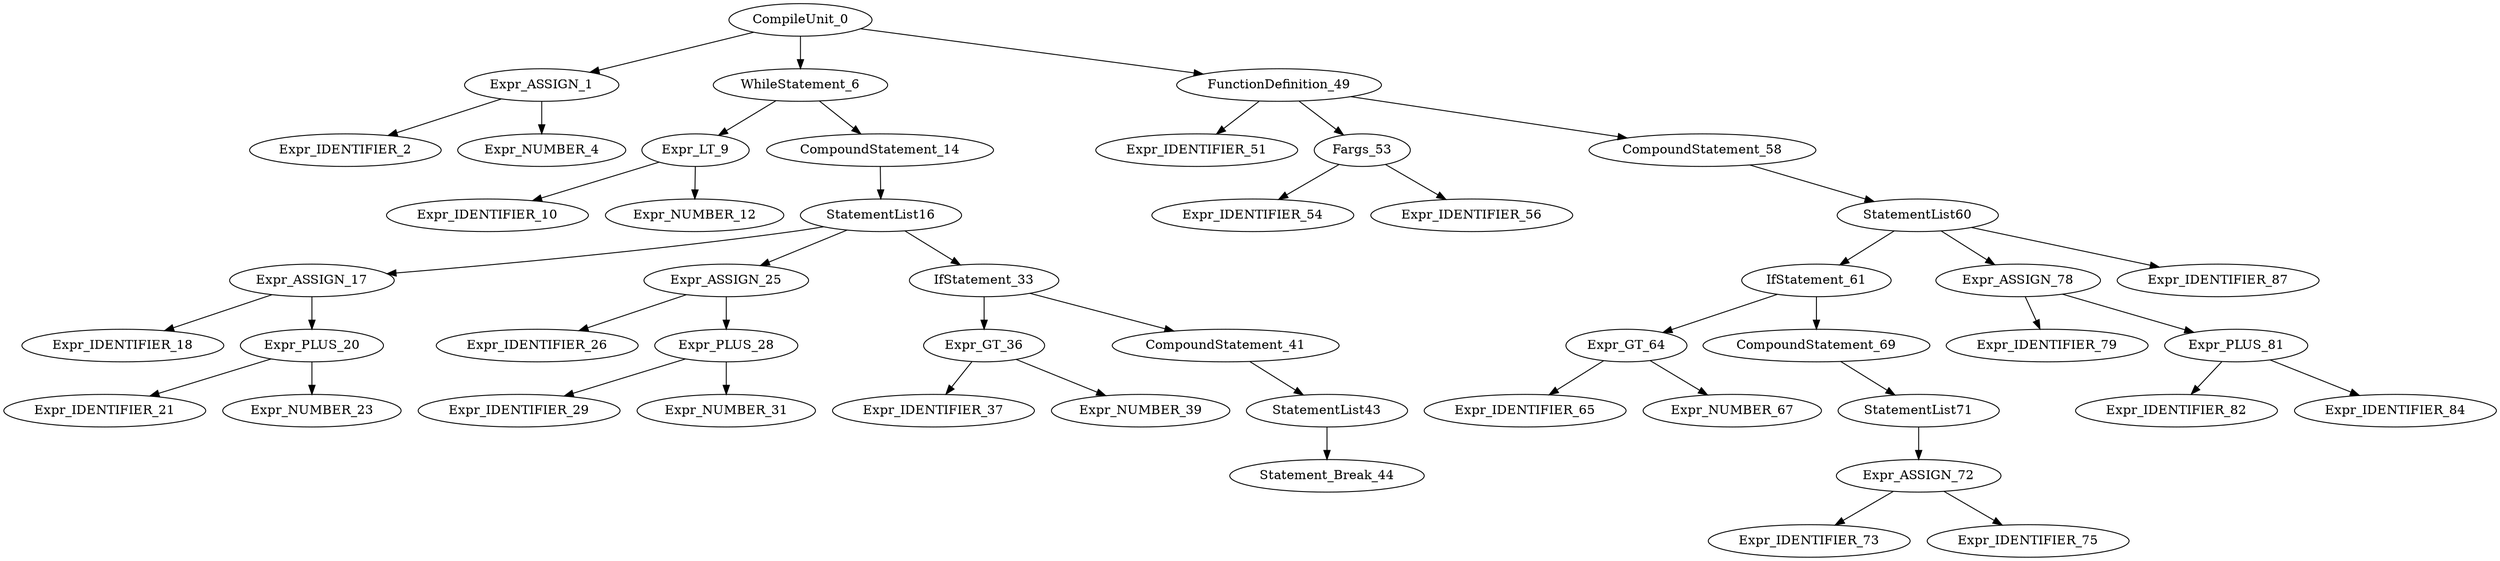 digraph G{
"CompileUnit_0"->"Expr_ASSIGN_1";
"Expr_ASSIGN_1"->"Expr_IDENTIFIER_2";
"Expr_ASSIGN_1"->"Expr_NUMBER_4";
"CompileUnit_0"->"WhileStatement_6";
"WhileStatement_6"->"Expr_LT_9";
"Expr_LT_9"->"Expr_IDENTIFIER_10";
"Expr_LT_9"->"Expr_NUMBER_12";
"WhileStatement_6"->"CompoundStatement_14";
"CompoundStatement_14"->"StatementList16";
"StatementList16"->"Expr_ASSIGN_17";
"Expr_ASSIGN_17"->"Expr_IDENTIFIER_18";
"Expr_ASSIGN_17"->"Expr_PLUS_20";
"Expr_PLUS_20"->"Expr_IDENTIFIER_21";
"Expr_PLUS_20"->"Expr_NUMBER_23";
"StatementList16"->"Expr_ASSIGN_25";
"Expr_ASSIGN_25"->"Expr_IDENTIFIER_26";
"Expr_ASSIGN_25"->"Expr_PLUS_28";
"Expr_PLUS_28"->"Expr_IDENTIFIER_29";
"Expr_PLUS_28"->"Expr_NUMBER_31";
"StatementList16"->"IfStatement_33";
"IfStatement_33"->"Expr_GT_36";
"Expr_GT_36"->"Expr_IDENTIFIER_37";
"Expr_GT_36"->"Expr_NUMBER_39";
"IfStatement_33"->"CompoundStatement_41";
"CompoundStatement_41"->"StatementList43";
"StatementList43"->"Statement_Break_44";
"CompileUnit_0"->"FunctionDefinition_49";
"FunctionDefinition_49"->"Expr_IDENTIFIER_51";
"FunctionDefinition_49"->"Fargs_53";
"Fargs_53"->"Expr_IDENTIFIER_54";
"Fargs_53"->"Expr_IDENTIFIER_56";
"FunctionDefinition_49"->"CompoundStatement_58";
"CompoundStatement_58"->"StatementList60";
"StatementList60"->"IfStatement_61";
"IfStatement_61"->"Expr_GT_64";
"Expr_GT_64"->"Expr_IDENTIFIER_65";
"Expr_GT_64"->"Expr_NUMBER_67";
"IfStatement_61"->"CompoundStatement_69";
"CompoundStatement_69"->"StatementList71";
"StatementList71"->"Expr_ASSIGN_72";
"Expr_ASSIGN_72"->"Expr_IDENTIFIER_73";
"Expr_ASSIGN_72"->"Expr_IDENTIFIER_75";
"StatementList60"->"Expr_ASSIGN_78";
"Expr_ASSIGN_78"->"Expr_IDENTIFIER_79";
"Expr_ASSIGN_78"->"Expr_PLUS_81";
"Expr_PLUS_81"->"Expr_IDENTIFIER_82";
"Expr_PLUS_81"->"Expr_IDENTIFIER_84";
"StatementList60"->"Expr_IDENTIFIER_87";
}
